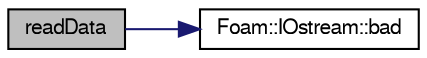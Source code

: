 digraph "readData"
{
  bgcolor="transparent";
  edge [fontname="FreeSans",fontsize="10",labelfontname="FreeSans",labelfontsize="10"];
  node [fontname="FreeSans",fontsize="10",shape=record];
  rankdir="LR";
  Node1681 [label="readData",height=0.2,width=0.4,color="black", fillcolor="grey75", style="filled", fontcolor="black"];
  Node1681 -> Node1682 [color="midnightblue",fontsize="10",style="solid",fontname="FreeSans"];
  Node1682 [label="Foam::IOstream::bad",height=0.2,width=0.4,color="black",URL="$a26226.html#a9f7290a5d70f30e1b1b42c8ac4a6082d",tooltip="Return true if stream is corrupted. "];
}
